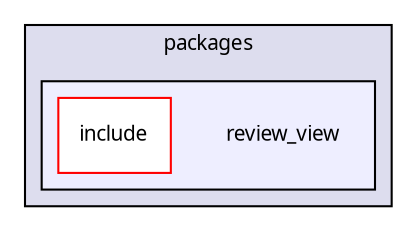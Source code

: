digraph "packages/review/packages/review_view/" {
  compound=true
  node [ fontsize="10", fontname="FreeSans.ttf"];
  edge [ labelfontsize="10", labelfontname="FreeSans.ttf"];
  subgraph clusterdir_8e3b842835b5179659f04ffa90356ffc {
    graph [ bgcolor="#ddddee", pencolor="black", label="packages" fontname="FreeSans.ttf", fontsize="10", URL="dir_8e3b842835b5179659f04ffa90356ffc.html"]
  subgraph clusterdir_fb3bbfa6d0d5f232cdbec3a032871052 {
    graph [ bgcolor="#eeeeff", pencolor="black", label="" URL="dir_fb3bbfa6d0d5f232cdbec3a032871052.html"];
    dir_fb3bbfa6d0d5f232cdbec3a032871052 [shape=plaintext label="review_view"];
    dir_83cdb35705592a051f713686ed702881 [shape=box label="include" color="red" fillcolor="white" style="filled" URL="dir_83cdb35705592a051f713686ed702881.html"];
  }
  }
}
